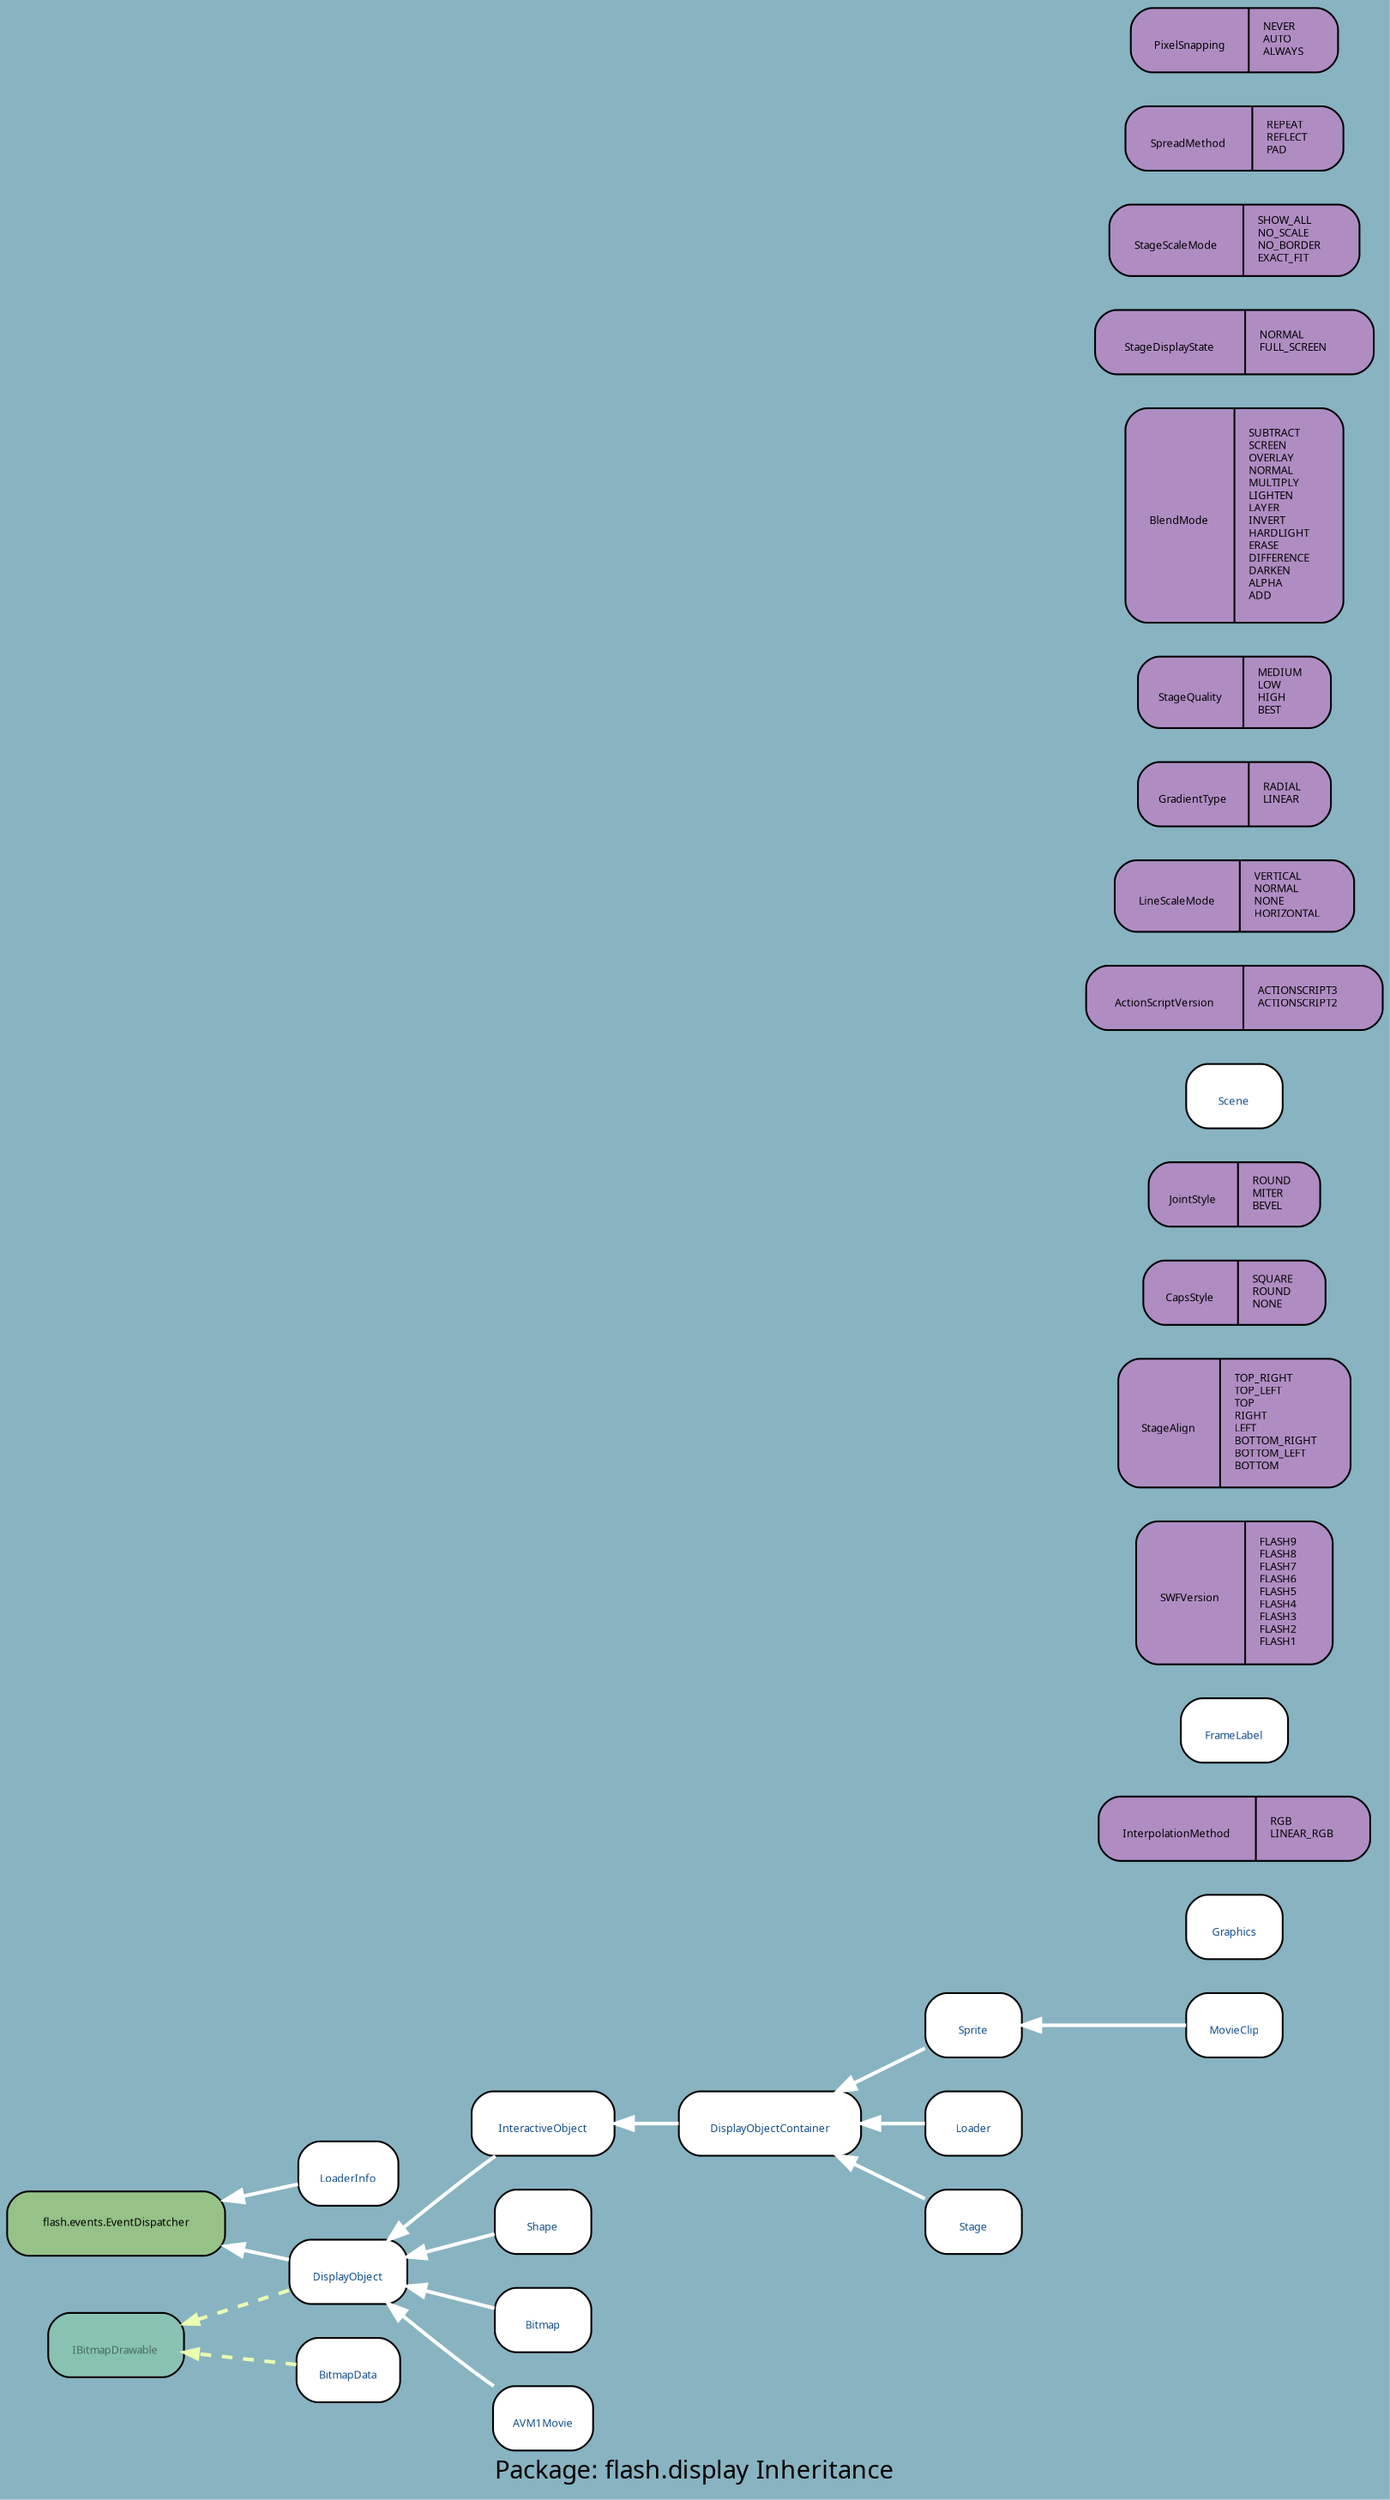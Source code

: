 digraph uml {
	graph [label="Package: flash.display Inheritance", ratio=compress, rankdir=RL, smoothing=avg_dist, overlap=compress, packMode="graph", labelloc=c, fontname="DejaVu Sans Condenesed", fontsize=14, bgcolor="#88B3C1", fontcolor=black];
	node [label="\N", style="rounded,filled", fillcolor="#96c288", fontcolor="#104E8B", fontname="FFF Harmony", fontsize=6, shape=record, color=black];
	edge [fontname=Sans, fontsize=8, minlen="1.2", color=black, fontcolor=black];
	graph [lp="389,12",
		bb="0,0,778,1371"];
	"flash.display.IBitmapDrawable" [label="{\nIBitmapDrawable}", fillcolor="#88c2b3", fontcolor="#496962", URL="../types/flash/display/IBitmapDrawable.html", tooltip="\nIBitmapDrawable", portPos=w, pos="62,84", rects="24,66,101,102", width="1.06", height="0.50"];
	"flash.display.DisplayObject" [label="{\nDisplayObject}", fillcolor=white, URL="../types/flash/display/DisplayObject.html", tooltip="\nDisplayObject", portPos=w, pos="193,124", rects="160,106,226,142", width="0.92", height="0.50"];
	"flash.events.EventDispatcher" [fontcolor=black, pos="62,151", rects="1,133,124,169", width="1.69", height="0.50"];
	"flash.display.InteractiveObject" [label="{\nInteractiveObject}", fillcolor=white, URL="../types/flash/display/InteractiveObject.html", tooltip="\nInteractiveObject", portPos=w, pos="303,205", rects="263,187,344,223", width="1.11", height="0.50"];
	"flash.display.DisplayObjectContainer" [label="{\nDisplayObjectContainer}", fillcolor=white, URL="../types/flash/display/DisplayObjectContainer.html", tooltip="\nDisplayObjectContainer", portPos=w, pos="432,205", rects="381,187,484,223", width="1.42", height="0.50"];
	"flash.display.Sprite" [label="{\nSprite}", fillcolor=white, URL="../types/flash/display/Sprite.html", tooltip="\nSprite", portPos=w, pos="547,259", rects="520,241,574,277", width="0.75", height="0.50"];
	"flash.display.Graphics" [label="{\nGraphics}", fillcolor=white, URL="../types/flash/display/Graphics.html", tooltip="\nGraphics", portPos=w, pos="694,313", rects="667,295,721,331", width="0.75", height="0.50"];
	"flash.display.InterpolationMethod" [label="{\nInterpolationMethod|RGB\lLINEAR_RGB\l}", fillcolor="#af8dc3", fontcolor=black, pos="694,367", rects="618,349,707,385 707,349,770,385", width="2.11", height="0.50"];
	"flash.display.FrameLabel" [label="{\nFrameLabel}", fillcolor=white, URL="../types/flash/display/FrameLabel.html", tooltip="\nFrameLabel", portPos=w, pos="694,421", rects="664,403,724,439", width="0.83", height="0.50"];
	"flash.display.SWFVersion" [label="{\nSWFVersion|FLASH9\lFLASH8\lFLASH7\lFLASH6\lFLASH5\lFLASH4\lFLASH3\lFLASH2\lFLASH1\l}", fillcolor="#af8dc3", fontcolor=black, pos="694,497", rects="639,457,702,537 702,457,749,537", width="1.53", height="1.11"];
	"flash.display.StageAlign" [label="{\nStageAlign|TOP_RIGHT\lTOP_LEFT\lTOP\lRIGHT\lLEFT\lBOTTOM_RIGHT\lBOTTOM_LEFT\lBOTTOM\l}", fillcolor="#af8dc3", fontcolor=black, pos="694,591", rects="629,555,684,627 684,555,759,627", width="1.81", height="1.00"];
	"flash.display.CapsStyle" [label="{\nCapsStyle|SQUARE\lROUND\lNONE\l}", fillcolor="#af8dc3", fontcolor=black, pos="694,663", rects="643,645,697,681 697,645,745,681", width="1.42", height="0.50"];
	"flash.display.JointStyle" [label="{\nJointStyle|ROUND\lMITER\lBEVEL\l}", fillcolor="#af8dc3", fontcolor=black, pos="694,717", rects="646,699,700,735 700,699,743,735", width="1.33", height="0.50"];
	"flash.display.Scene" [label="{\nScene}", fillcolor=white, URL="../types/flash/display/Scene.html", tooltip="\nScene", portPos=w, pos="694,771", rects="667,753,721,789", width="0.75", height="0.50"];
	"flash.display.ActionScriptVersion" [label="{\nActionScriptVersion|ACTIONSCRIPT3\lACTIONSCRIPT2\l}", fillcolor="#af8dc3", fontcolor=black, pos="694,825", rects="611,807,701,843 701,807,778,843", width="2.31", height="0.50"];
	"flash.display.LineScaleMode" [label="{\nLineScaleMode|VERTICAL\lNORMAL\lNONE\lHORIZONTAL\l}", fillcolor="#af8dc3", fontcolor=black, pos="694,881", rects="627,861,698,901 698,861,762,901", width="1.86", height="0.56"];
	"flash.display.GradientType" [label="{\nGradientType|RADIAL\lLINEAR\l}", fillcolor="#af8dc3", fontcolor=black, pos="694,937", rects="640,919,706,955 706,919,749,955", width="1.50", height="0.50"];
	"flash.display.StageQuality" [label="{\nStageQuality|MEDIUM\lLOW\lHIGH\lBEST\l}", fillcolor="#af8dc3", fontcolor=black, pos="694,993", rects="640,973,703,1013 703,973,748,1013", width="1.50", height="0.56"];
	"flash.display.LoaderInfo" [label="{\nLoaderInfo}", fillcolor=white, URL="../types/flash/display/LoaderInfo.html", tooltip="\nLoaderInfo", portPos=w, pos="193,178", rects="165,160,222,196", width="0.78", height="0.50"];
	"flash.display.BlendMode" [label="{\nBlendMode|SUBTRACT\lSCREEN\lOVERLAY\lNORMAL\lMULTIPLY\lLIGHTEN\lLAYER\lINVERT\lHARDLIGHT\lERASE\lDIFFERENCE\lDARKEN\lALPHA\lA\
DD\l}", fillcolor="#af8dc3", fontcolor=black, pos="694,1091", rects="633,1031,689,1151 689,1031,755,1151", width="1.69", height="1.67"];
	"flash.display.Shape" [label="{\nShape}", fillcolor=white, URL="../types/flash/display/Shape.html", tooltip="\nShape", portPos=w, pos="303,151", rects="276,133,330,169", width="0.75", height="0.50"];
	"flash.display.StageDisplayState" [label="{\nStageDisplayState|NORMAL\lFULL_SCREEN\l}", fillcolor="#af8dc3", fontcolor=black, pos="694,1187", rects="616,1169,700,1205 700,1169,772,1205", width="2.17", height="0.50"];
	"flash.display.StageScaleMode" [label="{\nStageScaleMode|SHOW_ALL\lNO_SCALE\lNO_BORDER\lEXACT_FIT\l}", fillcolor="#af8dc3", fontcolor=black, pos="694,1243", rects="624,1223,702,1263 702,1223,765,1263", width="1.94", height="0.56"];
	"flash.display.Bitmap" [label="{\nBitmap}", fillcolor=white, URL="../types/flash/display/Bitmap.html", tooltip="\nBitmap", portPos=w, pos="303,97", rects="276,79,330,115", width="0.75", height="0.50"];
	"flash.display.SpreadMethod" [label="{\nSpreadMethod|REPEAT\lREFLECT\lPAD\l}", fillcolor="#af8dc3", fontcolor=black, pos="694,1299", rects="633,1281,703,1317 703,1281,755,1317", width="1.69", height="0.50"];
	"flash.display.MovieClip" [label="{\nMovieClip}", fillcolor=white, URL="../types/flash/display/MovieClip.html", tooltip="\nMovieClip", portPos=w, pos="694,259", rects="667,241,721,277", width="0.75", height="0.50"];
	"flash.display.BitmapData" [label="{\nBitmapData}", fillcolor=white, URL="../types/flash/display/BitmapData.html", tooltip="\nBitmapData", portPos=w, pos="193,70", rects="164,52,222,88", width="0.81", height="0.50"];
	"flash.display.PixelSnapping" [label="{\nPixelSnapping|NEVER\lAUTO\lALWAYS\l}", fillcolor="#af8dc3", fontcolor=black, pos="694,1353", rects="636,1335,703,1371 703,1335,753,1371", width="1.61", height="0.50"];
	"flash.display.Loader" [label="{\nLoader}", fillcolor=white, URL="../types/flash/display/Loader.html", tooltip="\nLoader", portPos=w, pos="547,205", rects="520,187,574,223", width="0.75", height="0.50"];
	"flash.display.Stage" [label="{\nStage}", fillcolor=white, URL="../types/flash/display/Stage.html", tooltip="\nStage", portPos=w, pos="547,151", rects="520,133,574,169", width="0.75", height="0.50"];
	"flash.display.AVM1Movie" [label="{\nAVM1Movie}", fillcolor=white, URL="../types/flash/display/AVM1Movie.html", tooltip="\nAVM1Movie", portPos=w, pos="303,43", rects="275,25,332,61", width="0.78", height="0.50"];
	"flash.display.DisplayObject" -> "flash.events.EventDispatcher" [color=white, style=bold, arrowhead=normal, arrowsize="1.0", pos="e,124,138 160,131 152,132 143,134 134,136"];
	"flash.display.DisplayObject" -> "flash.display.IBitmapDrawable" [color="#ebffb2", style="dashed, bold", arrowhead=normal, arrowsize="0.75", pos="e,101,96 160,114 144,109 125,103 108,98"];
	"flash.display.InteractiveObject" -> "flash.display.DisplayObject" [color=white, style=bold, arrowhead=normal, arrowsize="1.0", pos="e,215,142 274,187 270,184 266,181 262,178 249,169 235,158 223,148"];
	"flash.display.DisplayObjectContainer" -> "flash.display.InteractiveObject" [color=white, style=bold, arrowhead=normal, arrowsize="1.0", pos="e,344,205 381,205 372,205 363,205 354,205"];
	"flash.display.Sprite" -> "flash.display.DisplayObjectContainer" [color=white, style=bold, arrowhead=normal, arrowsize="1.0", pos="e,471,223 520,246 508,240 494,234 480,227"];
	"flash.display.LoaderInfo" -> "flash.events.EventDispatcher" [color=white, style=bold, arrowhead=normal, arrowsize="1.0", pos="e,124,164 165,172 156,170 145,168 134,166"];
	"flash.display.Shape" -> "flash.display.DisplayObject" [color=white, style=bold, arrowhead=normal, arrowsize="1.0", pos="e,226,132 276,144 264,141 250,138 236,134"];
	"flash.display.Bitmap" -> "flash.display.DisplayObject" [color=white, style=bold, arrowhead=normal, arrowsize="1.0", pos="e,226,116 276,104 264,107 250,110 236,114"];
	"flash.display.MovieClip" -> "flash.display.Sprite" [color=white, style=bold, arrowhead=normal, arrowsize="1.0", pos="e,574,259 667,259 643,259 609,259 584,259"];
	"flash.display.BitmapData" -> "flash.display.IBitmapDrawable" [color="#ebffb2", style="dashed, bold", arrowhead=normal, arrowsize="0.75", pos="e,101,80 164,73 147,75 127,76 109,79"];
	"flash.display.Loader" -> "flash.display.DisplayObjectContainer" [color=white, style=bold, arrowhead=normal, arrowsize="1.0", pos="e,484,205 520,205 512,205 503,205 494,205"];
	"flash.display.Stage" -> "flash.display.DisplayObjectContainer" [color=white, style=bold, arrowhead=normal, arrowsize="1.0", pos="e,471,187 520,164 508,170 494,176 480,183"];
	"flash.display.AVM1Movie" -> "flash.display.DisplayObject" [color=white, style=bold, arrowhead=normal, arrowsize="1.0", pos="e,215,106 275,61 271,64 266,67 262,70 249,80 235,90 223,100"];
}
